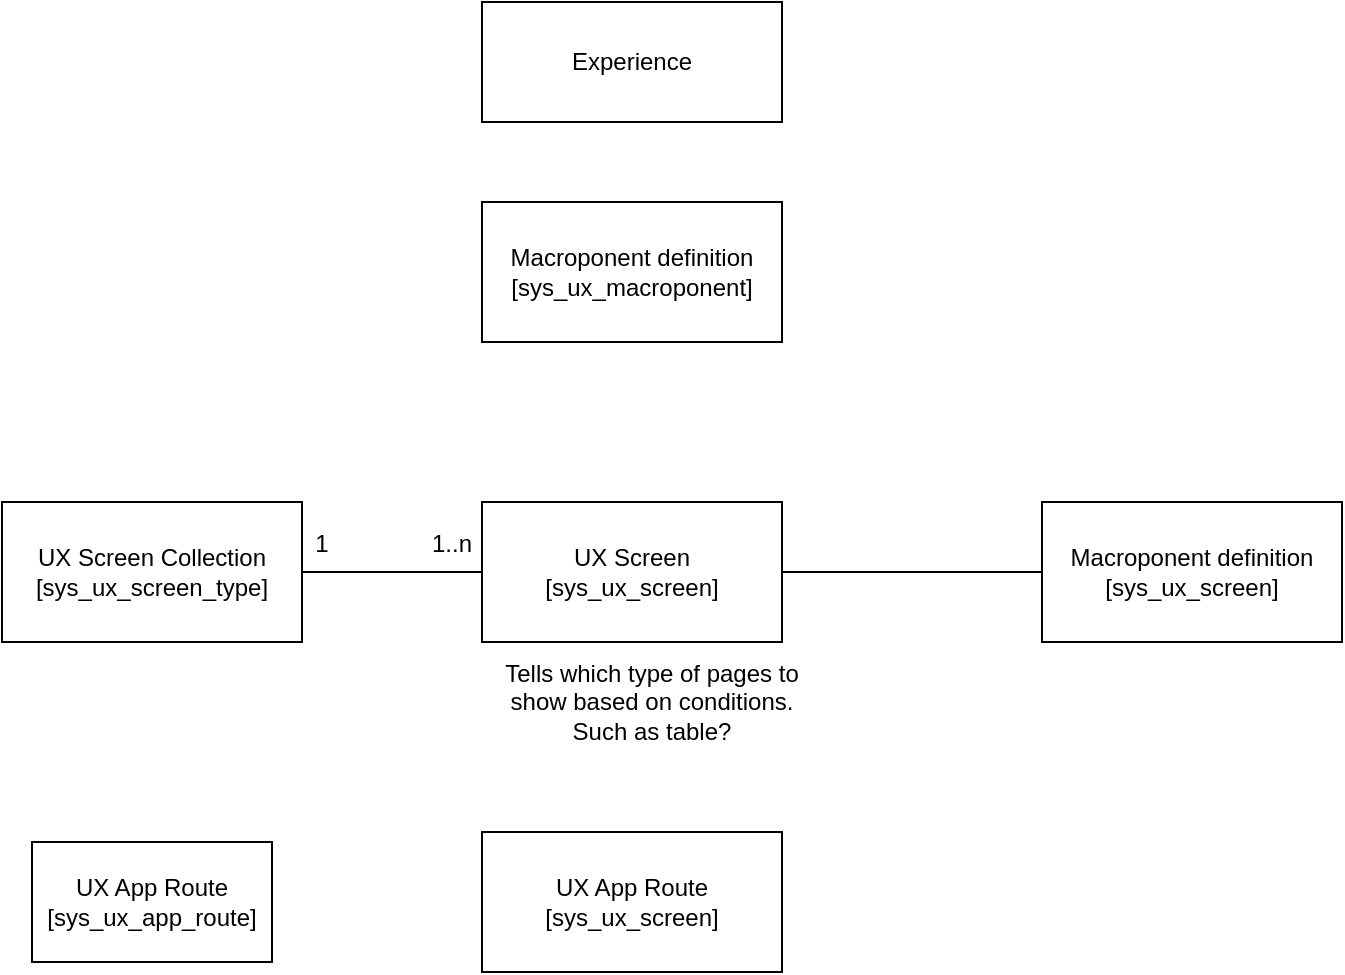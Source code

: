 <mxfile version="20.8.16" type="device" pages="2"><diagram name="Page-1" id="1evcRqO2nIbvxAk7cbvh"><mxGraphModel dx="954" dy="622" grid="1" gridSize="10" guides="1" tooltips="1" connect="1" arrows="1" fold="1" page="1" pageScale="1" pageWidth="827" pageHeight="1169" math="0" shadow="0"><root><mxCell id="0"/><mxCell id="1" parent="0"/><mxCell id="PWTIw_Jmmvv2MnlZZqYo-1" value="Experience" style="rounded=0;whiteSpace=wrap;html=1;" vertex="1" parent="1"><mxGeometry x="270" y="130" width="150" height="60" as="geometry"/></mxCell><mxCell id="PWTIw_Jmmvv2MnlZZqYo-5" style="edgeStyle=orthogonalEdgeStyle;rounded=0;orthogonalLoop=1;jettySize=auto;html=1;exitX=0;exitY=0.5;exitDx=0;exitDy=0;entryX=1;entryY=0.5;entryDx=0;entryDy=0;endArrow=none;endFill=0;" edge="1" parent="1" source="PWTIw_Jmmvv2MnlZZqYo-2" target="PWTIw_Jmmvv2MnlZZqYo-3"><mxGeometry relative="1" as="geometry"/></mxCell><mxCell id="PWTIw_Jmmvv2MnlZZqYo-11" style="edgeStyle=orthogonalEdgeStyle;rounded=0;orthogonalLoop=1;jettySize=auto;html=1;exitX=1;exitY=0.5;exitDx=0;exitDy=0;entryX=0;entryY=0.5;entryDx=0;entryDy=0;endArrow=none;endFill=0;" edge="1" parent="1" source="PWTIw_Jmmvv2MnlZZqYo-2" target="PWTIw_Jmmvv2MnlZZqYo-10"><mxGeometry relative="1" as="geometry"/></mxCell><mxCell id="PWTIw_Jmmvv2MnlZZqYo-2" value="UX Screen&lt;br&gt;[sys_ux_screen]" style="rounded=0;whiteSpace=wrap;html=1;" vertex="1" parent="1"><mxGeometry x="270" y="380" width="150" height="70" as="geometry"/></mxCell><mxCell id="PWTIw_Jmmvv2MnlZZqYo-3" value="UX Screen Collection&lt;br&gt;[sys_ux_screen_type]" style="rounded=0;whiteSpace=wrap;html=1;" vertex="1" parent="1"><mxGeometry x="30" y="380" width="150" height="70" as="geometry"/></mxCell><mxCell id="PWTIw_Jmmvv2MnlZZqYo-6" value="1" style="text;html=1;strokeColor=none;fillColor=none;align=center;verticalAlign=middle;whiteSpace=wrap;rounded=0;" vertex="1" parent="1"><mxGeometry x="160" y="386" width="60" height="30" as="geometry"/></mxCell><mxCell id="PWTIw_Jmmvv2MnlZZqYo-7" value="1..n" style="text;html=1;strokeColor=none;fillColor=none;align=center;verticalAlign=middle;whiteSpace=wrap;rounded=0;" vertex="1" parent="1"><mxGeometry x="225" y="386" width="60" height="30" as="geometry"/></mxCell><mxCell id="PWTIw_Jmmvv2MnlZZqYo-8" value="UX App Route&lt;br&gt;[sys_ux_app_route]" style="rounded=0;whiteSpace=wrap;html=1;" vertex="1" parent="1"><mxGeometry x="45" y="550" width="120" height="60" as="geometry"/></mxCell><mxCell id="PWTIw_Jmmvv2MnlZZqYo-9" value="Macroponent definition&lt;br&gt;[sys_ux_macroponent]" style="rounded=0;whiteSpace=wrap;html=1;" vertex="1" parent="1"><mxGeometry x="270" y="230" width="150" height="70" as="geometry"/></mxCell><mxCell id="PWTIw_Jmmvv2MnlZZqYo-10" value="Macroponent definition&lt;br&gt;[sys_ux_screen]" style="rounded=0;whiteSpace=wrap;html=1;" vertex="1" parent="1"><mxGeometry x="550" y="380" width="150" height="70" as="geometry"/></mxCell><mxCell id="PWTIw_Jmmvv2MnlZZqYo-12" value="Tells which type of pages to show based on conditions. Such as table?" style="text;html=1;strokeColor=none;fillColor=none;align=center;verticalAlign=middle;whiteSpace=wrap;rounded=0;" vertex="1" parent="1"><mxGeometry x="280" y="450" width="150" height="60" as="geometry"/></mxCell><mxCell id="PWTIw_Jmmvv2MnlZZqYo-13" value="UX App Route&lt;br&gt;[sys_ux_screen]" style="rounded=0;whiteSpace=wrap;html=1;" vertex="1" parent="1"><mxGeometry x="270" y="545" width="150" height="70" as="geometry"/></mxCell></root></mxGraphModel></diagram><diagram id="EuMj6zPNaDhnV3LQjx-G" name="Page-2"><mxGraphModel dx="954" dy="622" grid="1" gridSize="10" guides="1" tooltips="1" connect="1" arrows="1" fold="1" page="1" pageScale="1" pageWidth="827" pageHeight="1169" math="0" shadow="0"><root><mxCell id="0"/><mxCell id="1" parent="0"/><mxCell id="S4Uv1UYv9TreqW9LyZjT-3" style="edgeStyle=orthogonalEdgeStyle;rounded=0;orthogonalLoop=1;jettySize=auto;html=1;exitX=0.5;exitY=1;exitDx=0;exitDy=0;entryX=0.5;entryY=0;entryDx=0;entryDy=0;endArrow=none;endFill=0;" edge="1" parent="1" source="S4Uv1UYv9TreqW9LyZjT-1" target="S4Uv1UYv9TreqW9LyZjT-2"><mxGeometry relative="1" as="geometry"/></mxCell><mxCell id="S4Uv1UYv9TreqW9LyZjT-1" value="Task Overview Collection&lt;br&gt;UX Screen Collection&lt;br&gt;[sys_ux_screen_type]" style="rounded=0;whiteSpace=wrap;html=1;" vertex="1" parent="1"><mxGeometry x="281" y="200" width="186" height="70" as="geometry"/></mxCell><mxCell id="S4Uv1UYv9TreqW9LyZjT-5" style="edgeStyle=orthogonalEdgeStyle;rounded=0;orthogonalLoop=1;jettySize=auto;html=1;exitX=1;exitY=0.5;exitDx=0;exitDy=0;entryX=0;entryY=0.5;entryDx=0;entryDy=0;endArrow=none;endFill=0;" edge="1" parent="1" source="S4Uv1UYv9TreqW9LyZjT-2" target="S4Uv1UYv9TreqW9LyZjT-4"><mxGeometry relative="1" as="geometry"/></mxCell><mxCell id="S4Uv1UYv9TreqW9LyZjT-2" value="Task Overview&lt;br&gt;UX Screen&lt;br&gt;[sys_ux_screen]" style="rounded=0;whiteSpace=wrap;html=1;" vertex="1" parent="1"><mxGeometry x="281" y="320" width="186" height="70" as="geometry"/></mxCell><mxCell id="S4Uv1UYv9TreqW9LyZjT-4" value="Task Overview&lt;br&gt;Page Definition&lt;br&gt;[sys_ux_macroponent]" style="rounded=0;whiteSpace=wrap;html=1;" vertex="1" parent="1"><mxGeometry x="537" y="320" width="186" height="70" as="geometry"/></mxCell><mxCell id="S4Uv1UYv9TreqW9LyZjT-7" style="edgeStyle=orthogonalEdgeStyle;rounded=0;orthogonalLoop=1;jettySize=auto;html=1;exitX=1;exitY=0.5;exitDx=0;exitDy=0;entryX=0;entryY=0.5;entryDx=0;entryDy=0;endArrow=none;endFill=0;" edge="1" parent="1" source="S4Uv1UYv9TreqW9LyZjT-6" target="S4Uv1UYv9TreqW9LyZjT-1"><mxGeometry relative="1" as="geometry"/></mxCell><mxCell id="S4Uv1UYv9TreqW9LyZjT-9" style="edgeStyle=orthogonalEdgeStyle;rounded=0;orthogonalLoop=1;jettySize=auto;html=1;exitX=0.5;exitY=0;exitDx=0;exitDy=0;entryX=0.5;entryY=1;entryDx=0;entryDy=0;endArrow=none;endFill=0;" edge="1" parent="1" source="S4Uv1UYv9TreqW9LyZjT-6" target="S4Uv1UYv9TreqW9LyZjT-8"><mxGeometry relative="1" as="geometry"/></mxCell><mxCell id="S4Uv1UYv9TreqW9LyZjT-6" value="Overview&lt;br&gt;UX App Route&lt;br&gt;[sys_ux_screen_type]" style="rounded=0;whiteSpace=wrap;html=1;" vertex="1" parent="1"><mxGeometry x="20" y="200" width="186" height="70" as="geometry"/></mxCell><mxCell id="S4Uv1UYv9TreqW9LyZjT-8" value="Record Page Tabs&lt;br&gt;Component&lt;br&gt;[sys_ux_macroponent]" style="rounded=0;whiteSpace=wrap;html=1;" vertex="1" parent="1"><mxGeometry x="20" y="70" width="186" height="70" as="geometry"/></mxCell><mxCell id="S4Uv1UYv9TreqW9LyZjT-10" value="&lt;i&gt;OOB tab configuration&lt;/i&gt;" style="text;html=1;strokeColor=none;fillColor=none;align=left;verticalAlign=middle;whiteSpace=wrap;rounded=0;" vertex="1" parent="1"><mxGeometry x="727" y="330" width="100" height="50" as="geometry"/></mxCell><mxCell id="S4Uv1UYv9TreqW9LyZjT-11" value="&lt;i&gt;This usually has screen condition set to specific table&lt;/i&gt;" style="text;html=1;strokeColor=none;fillColor=none;align=right;verticalAlign=middle;whiteSpace=wrap;rounded=0;" vertex="1" parent="1"><mxGeometry x="160" y="330" width="110" height="50" as="geometry"/></mxCell></root></mxGraphModel></diagram></mxfile>
